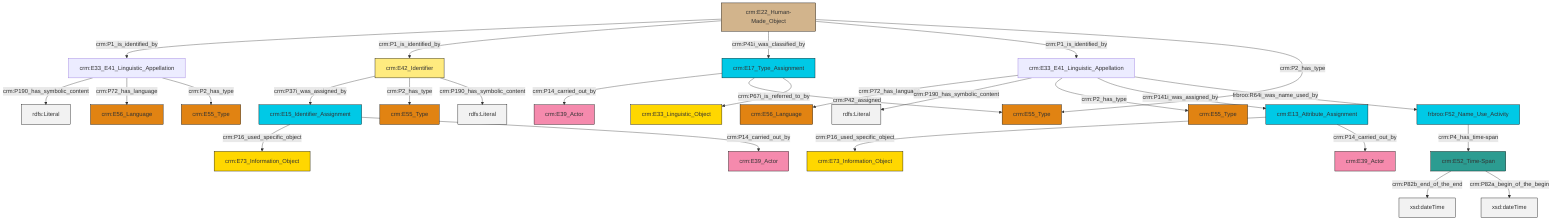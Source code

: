 graph TD
classDef Literal fill:#f2f2f2,stroke:#000000;
classDef CRM_Entity fill:#FFFFFF,stroke:#000000;
classDef Temporal_Entity fill:#00C9E6, stroke:#000000;
classDef Type fill:#E18312, stroke:#000000;
classDef Time-Span fill:#2C9C91, stroke:#000000;
classDef Appellation fill:#FFEB7F, stroke:#000000;
classDef Place fill:#008836, stroke:#000000;
classDef Persistent_Item fill:#B266B2, stroke:#000000;
classDef Conceptual_Object fill:#FFD700, stroke:#000000;
classDef Physical_Thing fill:#D2B48C, stroke:#000000;
classDef Actor fill:#f58aad, stroke:#000000;
classDef PC_Classes fill:#4ce600, stroke:#000000;
classDef Multi fill:#cccccc,stroke:#000000;

0["crm:E15_Identifier_Assignment"]:::Temporal_Entity -->|crm:P16_used_specific_object| 2["crm:E73_Information_Object"]:::Conceptual_Object
0["crm:E15_Identifier_Assignment"]:::Temporal_Entity -->|crm:P14_carried_out_by| 6["crm:E39_Actor"]:::Actor
7["crm:E22_Human-Made_Object"]:::Physical_Thing -->|crm:P1_is_identified_by| 8["crm:E33_E41_Linguistic_Appellation"]:::Default
9["crm:E13_Attribute_Assignment"]:::Temporal_Entity -->|crm:P16_used_specific_object| 10["crm:E73_Information_Object"]:::Conceptual_Object
11["crm:E33_E41_Linguistic_Appellation"]:::Default -->|crm:P72_has_language| 12["crm:E56_Language"]:::Type
7["crm:E22_Human-Made_Object"]:::Physical_Thing -->|crm:P1_is_identified_by| 13["crm:E42_Identifier"]:::Appellation
7["crm:E22_Human-Made_Object"]:::Physical_Thing -->|crm:P41i_was_classified_by| 14["crm:E17_Type_Assignment"]:::Temporal_Entity
13["crm:E42_Identifier"]:::Appellation -->|crm:P37i_was_assigned_by| 0["crm:E15_Identifier_Assignment"]:::Temporal_Entity
23["frbroo:F52_Name_Use_Activity"]:::Temporal_Entity -->|crm:P4_has_time-span| 24["crm:E52_Time-Span"]:::Time-Span
14["crm:E17_Type_Assignment"]:::Temporal_Entity -->|crm:P14_carried_out_by| 25["crm:E39_Actor"]:::Actor
24["crm:E52_Time-Span"]:::Time-Span -->|crm:P82b_end_of_the_end| 26[xsd:dateTime]:::Literal
8["crm:E33_E41_Linguistic_Appellation"]:::Default -->|crm:P190_has_symbolic_content| 28[rdfs:Literal]:::Literal
13["crm:E42_Identifier"]:::Appellation -->|crm:P2_has_type| 29["crm:E55_Type"]:::Type
7["crm:E22_Human-Made_Object"]:::Physical_Thing -->|crm:P1_is_identified_by| 11["crm:E33_E41_Linguistic_Appellation"]:::Default
11["crm:E33_E41_Linguistic_Appellation"]:::Default -->|crm:P190_has_symbolic_content| 32[rdfs:Literal]:::Literal
11["crm:E33_E41_Linguistic_Appellation"]:::Default -->|crm:P2_has_type| 33["crm:E55_Type"]:::Type
11["crm:E33_E41_Linguistic_Appellation"]:::Default -->|crm:P141i_was_assigned_by| 9["crm:E13_Attribute_Assignment"]:::Temporal_Entity
8["crm:E33_E41_Linguistic_Appellation"]:::Default -->|crm:P72_has_language| 21["crm:E56_Language"]:::Type
14["crm:E17_Type_Assignment"]:::Temporal_Entity -->|crm:P42_assigned| 3["crm:E55_Type"]:::Type
11["crm:E33_E41_Linguistic_Appellation"]:::Default -->|frbroo:R64i_was_name_used_by| 23["frbroo:F52_Name_Use_Activity"]:::Temporal_Entity
13["crm:E42_Identifier"]:::Appellation -->|crm:P190_has_symbolic_content| 41[rdfs:Literal]:::Literal
24["crm:E52_Time-Span"]:::Time-Span -->|crm:P82a_begin_of_the_begin| 44[xsd:dateTime]:::Literal
9["crm:E13_Attribute_Assignment"]:::Temporal_Entity -->|crm:P14_carried_out_by| 19["crm:E39_Actor"]:::Actor
7["crm:E22_Human-Made_Object"]:::Physical_Thing -->|crm:P2_has_type| 3["crm:E55_Type"]:::Type
8["crm:E33_E41_Linguistic_Appellation"]:::Default -->|crm:P2_has_type| 17["crm:E55_Type"]:::Type
14["crm:E17_Type_Assignment"]:::Temporal_Entity -->|crm:P67i_is_referred_to_by| 45["crm:E33_Linguistic_Object"]:::Conceptual_Object